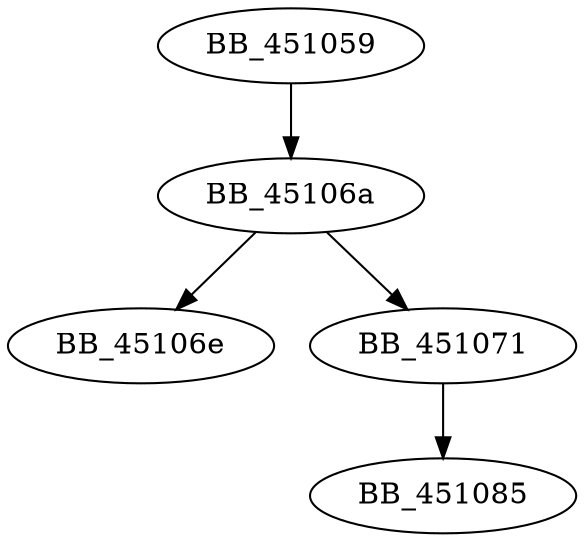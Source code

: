 DiGraph sub_451059{
BB_451059->BB_45106a
BB_45106a->BB_45106e
BB_45106a->BB_451071
BB_451071->BB_451085
}
